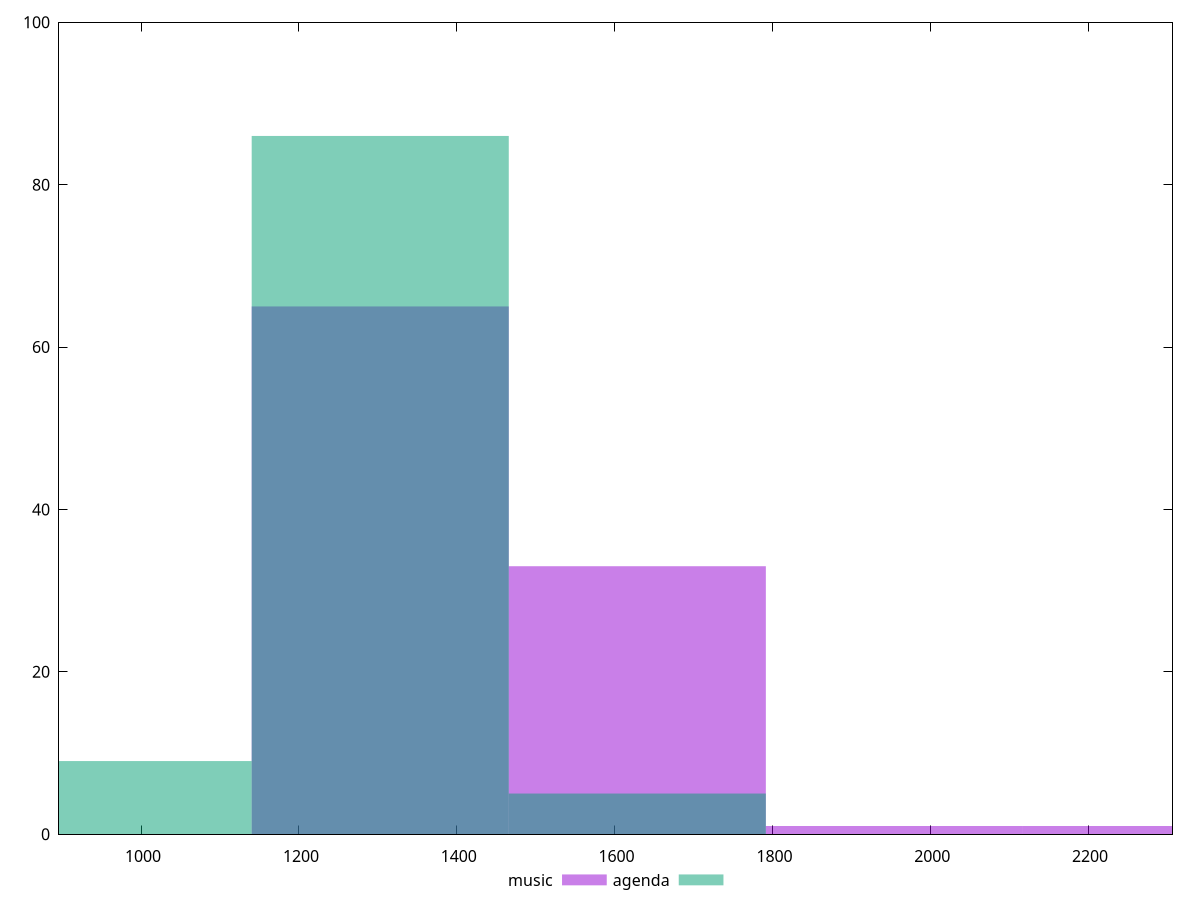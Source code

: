reset

$music <<EOF
1628.818099618737 33
1954.5817195424843 1
1303.0544796949896 65
2280.345339466232 1
EOF

$agenda <<EOF
1628.818099618737 5
977.2908597712421 9
1303.0544796949896 86
EOF

set key outside below
set boxwidth 325.7636199237474
set xrange [896:2307]
set yrange [0:100]
set trange [0:100]
set style fill transparent solid 0.5 noborder
set terminal svg size 640, 500 enhanced background rgb 'white'
set output "reports/report_00028_2021-02-24T12-49-42.674Z/uses-rel-preload/comparison/histogram/0_vs_1.svg"

plot $music title "music" with boxes, \
     $agenda title "agenda" with boxes

reset

